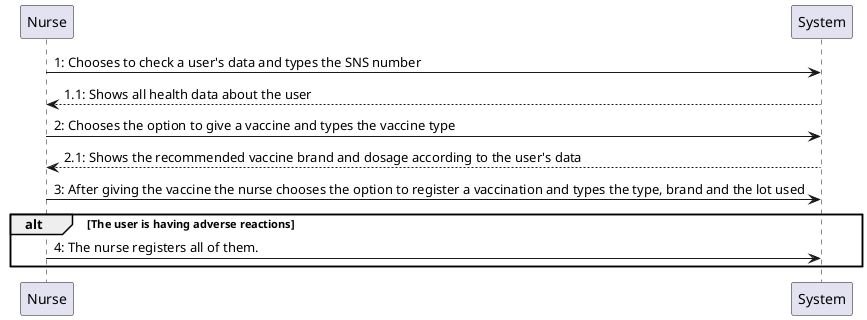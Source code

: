 @startuml
'https://plantuml.com/sequence-diagram


Nurse -> System: 1: Chooses to check a user's data and types the SNS number
System --> Nurse: 1.1: Shows all health data about the user
Nurse -> System: 2: Chooses the option to give a vaccine and types the vaccine type
System --> Nurse: 2.1: Shows the recommended vaccine brand and dosage according to the user's data
Nurse -> System: 3: After giving the vaccine the nurse chooses the option to register a vaccination and types the type, brand and the lot used

alt The user is having adverse reactions
Nurse -> System: 4: The nurse registers all of them.

end

@enduml